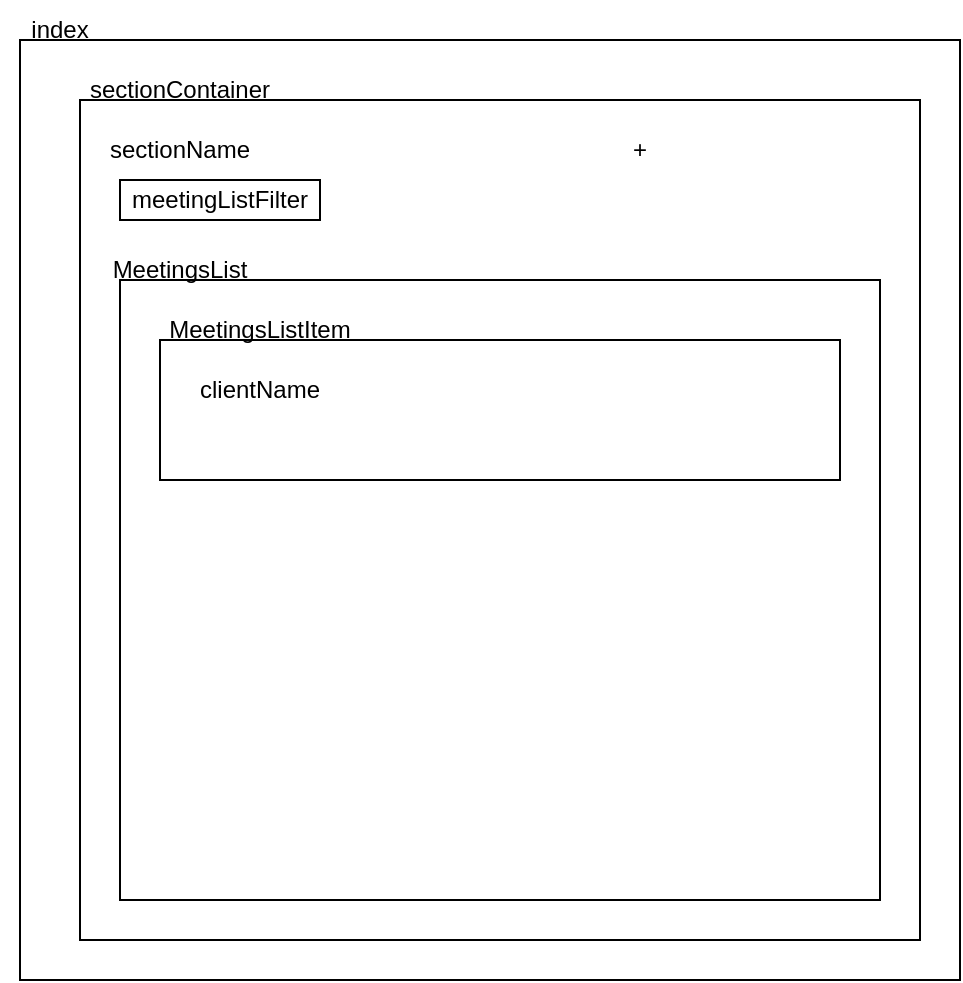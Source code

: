<mxfile version="16.1.2" type="github">
  <diagram id="5Rg2z4OTeyWd5P-8urO9" name="Page-1">
    <mxGraphModel dx="946" dy="1714" grid="1" gridSize="10" guides="1" tooltips="1" connect="1" arrows="1" fold="1" page="1" pageScale="1" pageWidth="850" pageHeight="1100" math="0" shadow="0">
      <root>
        <mxCell id="0" />
        <mxCell id="1" parent="0" />
        <mxCell id="9BmecX8Q-kQ1gk2FQGLd-1" value="" style="whiteSpace=wrap;html=1;aspect=fixed;" vertex="1" parent="1">
          <mxGeometry x="110" y="-10" width="470" height="470" as="geometry" />
        </mxCell>
        <mxCell id="9BmecX8Q-kQ1gk2FQGLd-2" value="index" style="text;html=1;strokeColor=none;fillColor=none;align=center;verticalAlign=middle;whiteSpace=wrap;rounded=0;" vertex="1" parent="1">
          <mxGeometry x="100" y="-30" width="60" height="30" as="geometry" />
        </mxCell>
        <mxCell id="9BmecX8Q-kQ1gk2FQGLd-3" value="" style="whiteSpace=wrap;html=1;aspect=fixed;" vertex="1" parent="1">
          <mxGeometry x="140" y="20" width="420" height="420" as="geometry" />
        </mxCell>
        <mxCell id="9BmecX8Q-kQ1gk2FQGLd-4" value="sectionContainer" style="text;html=1;strokeColor=none;fillColor=none;align=center;verticalAlign=middle;whiteSpace=wrap;rounded=0;" vertex="1" parent="1">
          <mxGeometry x="160" width="60" height="30" as="geometry" />
        </mxCell>
        <mxCell id="9BmecX8Q-kQ1gk2FQGLd-6" value="meetingListFilter" style="rounded=0;whiteSpace=wrap;html=1;" vertex="1" parent="1">
          <mxGeometry x="160" y="60" width="100" height="20" as="geometry" />
        </mxCell>
        <mxCell id="9BmecX8Q-kQ1gk2FQGLd-7" value="sectionName" style="text;html=1;strokeColor=none;fillColor=none;align=center;verticalAlign=middle;whiteSpace=wrap;rounded=0;" vertex="1" parent="1">
          <mxGeometry x="160" y="30" width="60" height="30" as="geometry" />
        </mxCell>
        <mxCell id="9BmecX8Q-kQ1gk2FQGLd-8" value="+" style="text;html=1;strokeColor=none;fillColor=none;align=center;verticalAlign=middle;whiteSpace=wrap;rounded=0;" vertex="1" parent="1">
          <mxGeometry x="390" y="30" width="60" height="30" as="geometry" />
        </mxCell>
        <mxCell id="9BmecX8Q-kQ1gk2FQGLd-9" value="" style="rounded=0;whiteSpace=wrap;html=1;" vertex="1" parent="1">
          <mxGeometry x="160" y="110" width="380" height="310" as="geometry" />
        </mxCell>
        <mxCell id="9BmecX8Q-kQ1gk2FQGLd-10" value="MeetingsList" style="text;html=1;strokeColor=none;fillColor=none;align=center;verticalAlign=middle;whiteSpace=wrap;rounded=0;" vertex="1" parent="1">
          <mxGeometry x="160" y="90" width="60" height="30" as="geometry" />
        </mxCell>
        <mxCell id="9BmecX8Q-kQ1gk2FQGLd-11" value="" style="rounded=0;whiteSpace=wrap;html=1;" vertex="1" parent="1">
          <mxGeometry x="180" y="140" width="340" height="70" as="geometry" />
        </mxCell>
        <mxCell id="9BmecX8Q-kQ1gk2FQGLd-12" value="MeetingsListItem" style="text;html=1;strokeColor=none;fillColor=none;align=center;verticalAlign=middle;whiteSpace=wrap;rounded=0;" vertex="1" parent="1">
          <mxGeometry x="170" y="120" width="120" height="30" as="geometry" />
        </mxCell>
        <mxCell id="9BmecX8Q-kQ1gk2FQGLd-13" value="clientName" style="text;html=1;strokeColor=none;fillColor=none;align=center;verticalAlign=middle;whiteSpace=wrap;rounded=0;" vertex="1" parent="1">
          <mxGeometry x="185" y="150" width="90" height="30" as="geometry" />
        </mxCell>
      </root>
    </mxGraphModel>
  </diagram>
</mxfile>
